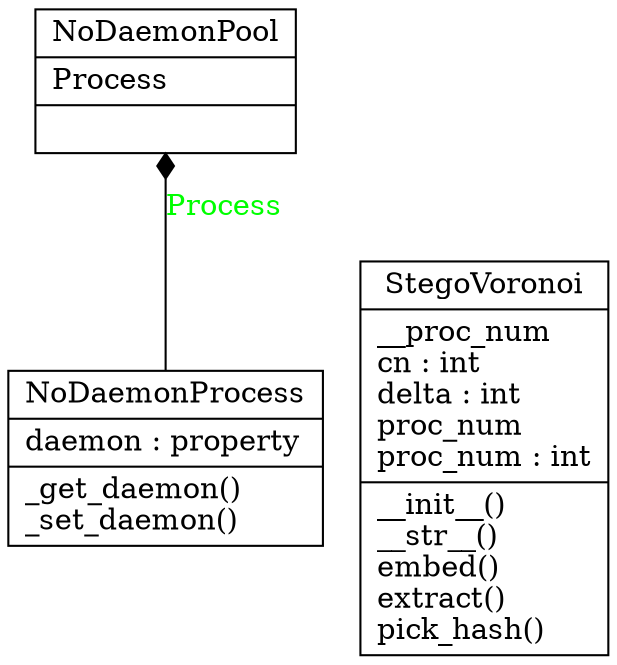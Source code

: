 digraph "classes" {
charset="utf-8"
rankdir=BT
"0" [label="{NoDaemonPool|Process\l|}", shape="record"];
"1" [label="{NoDaemonProcess|daemon : property\l|_get_daemon()\l_set_daemon()\l}", shape="record"];
"2" [label="{StegoVoronoi|__proc_num\lcn : int\ldelta : int\lproc_num\lproc_num : int\l|__init__()\l__str__()\lembed()\lextract()\lpick_hash()\l}", shape="record"];
"1" -> "0" [arrowhead="diamond", arrowtail="none", fontcolor="green", label="Process", style="solid"];
}
